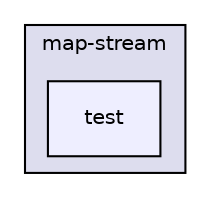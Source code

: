 digraph "gulp-src/node_modules/gulp-html-to-json/node_modules/event-stream/node_modules/map-stream/test" {
  compound=true
  node [ fontsize="10", fontname="Helvetica"];
  edge [ labelfontsize="10", labelfontname="Helvetica"];
  subgraph clusterdir_96163fe3847aa9ec87de37cb18078f1b {
    graph [ bgcolor="#ddddee", pencolor="black", label="map-stream" fontname="Helvetica", fontsize="10", URL="dir_96163fe3847aa9ec87de37cb18078f1b.html"]
  dir_9942d1d4b820aa5abf0cfa61f870cfcf [shape=box, label="test", style="filled", fillcolor="#eeeeff", pencolor="black", URL="dir_9942d1d4b820aa5abf0cfa61f870cfcf.html"];
  }
}
